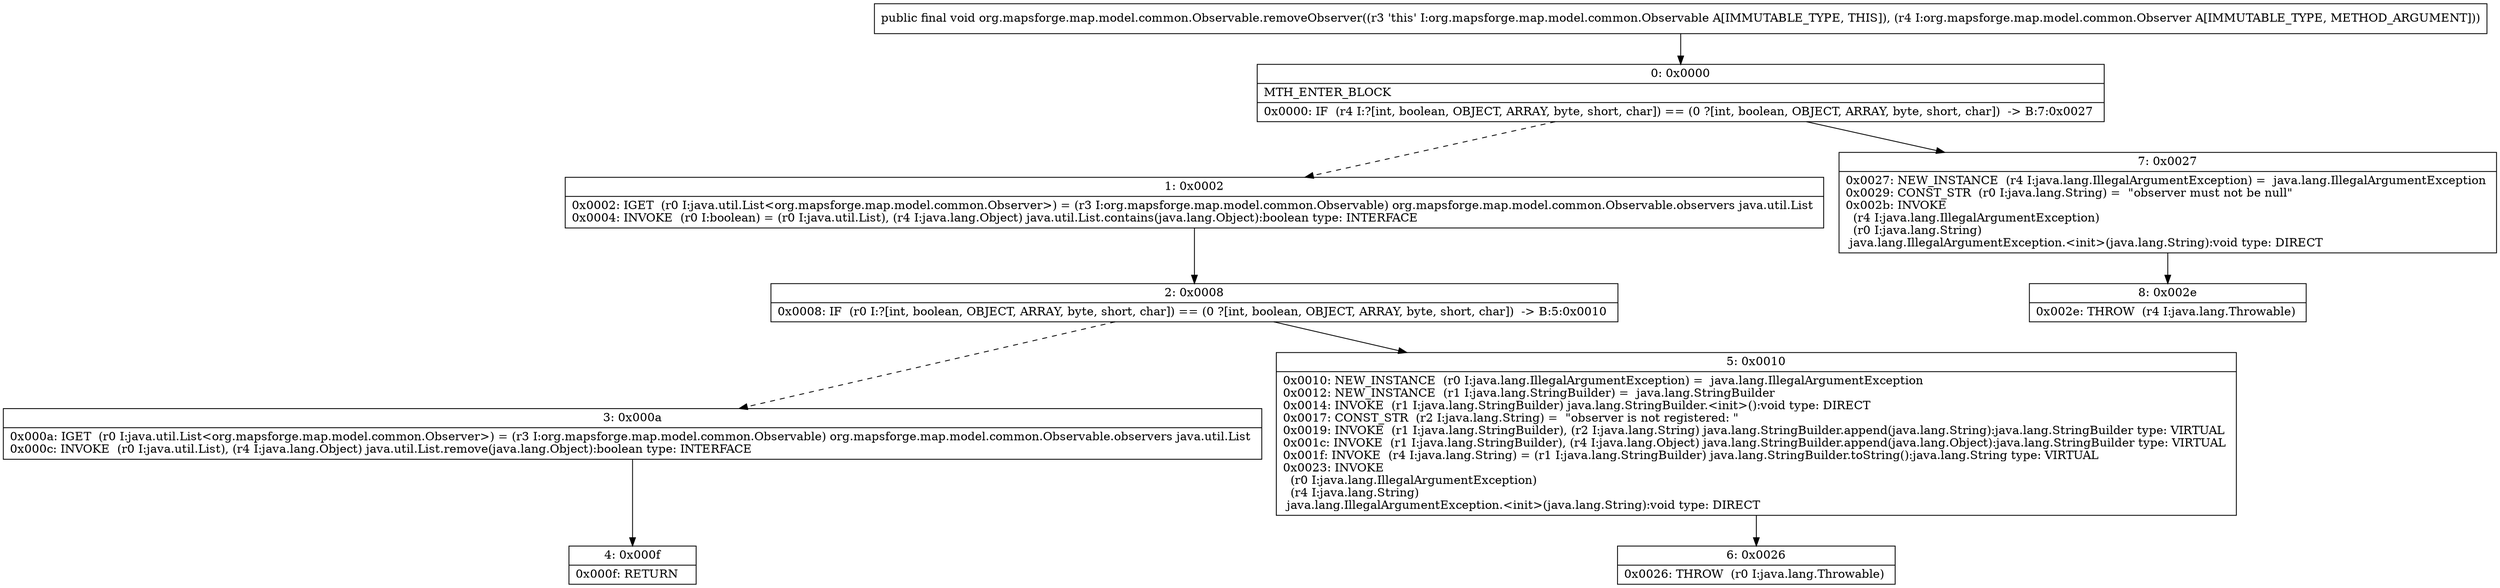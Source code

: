 digraph "CFG fororg.mapsforge.map.model.common.Observable.removeObserver(Lorg\/mapsforge\/map\/model\/common\/Observer;)V" {
Node_0 [shape=record,label="{0\:\ 0x0000|MTH_ENTER_BLOCK\l|0x0000: IF  (r4 I:?[int, boolean, OBJECT, ARRAY, byte, short, char]) == (0 ?[int, boolean, OBJECT, ARRAY, byte, short, char])  \-\> B:7:0x0027 \l}"];
Node_1 [shape=record,label="{1\:\ 0x0002|0x0002: IGET  (r0 I:java.util.List\<org.mapsforge.map.model.common.Observer\>) = (r3 I:org.mapsforge.map.model.common.Observable) org.mapsforge.map.model.common.Observable.observers java.util.List \l0x0004: INVOKE  (r0 I:boolean) = (r0 I:java.util.List), (r4 I:java.lang.Object) java.util.List.contains(java.lang.Object):boolean type: INTERFACE \l}"];
Node_2 [shape=record,label="{2\:\ 0x0008|0x0008: IF  (r0 I:?[int, boolean, OBJECT, ARRAY, byte, short, char]) == (0 ?[int, boolean, OBJECT, ARRAY, byte, short, char])  \-\> B:5:0x0010 \l}"];
Node_3 [shape=record,label="{3\:\ 0x000a|0x000a: IGET  (r0 I:java.util.List\<org.mapsforge.map.model.common.Observer\>) = (r3 I:org.mapsforge.map.model.common.Observable) org.mapsforge.map.model.common.Observable.observers java.util.List \l0x000c: INVOKE  (r0 I:java.util.List), (r4 I:java.lang.Object) java.util.List.remove(java.lang.Object):boolean type: INTERFACE \l}"];
Node_4 [shape=record,label="{4\:\ 0x000f|0x000f: RETURN   \l}"];
Node_5 [shape=record,label="{5\:\ 0x0010|0x0010: NEW_INSTANCE  (r0 I:java.lang.IllegalArgumentException) =  java.lang.IllegalArgumentException \l0x0012: NEW_INSTANCE  (r1 I:java.lang.StringBuilder) =  java.lang.StringBuilder \l0x0014: INVOKE  (r1 I:java.lang.StringBuilder) java.lang.StringBuilder.\<init\>():void type: DIRECT \l0x0017: CONST_STR  (r2 I:java.lang.String) =  \"observer is not registered: \" \l0x0019: INVOKE  (r1 I:java.lang.StringBuilder), (r2 I:java.lang.String) java.lang.StringBuilder.append(java.lang.String):java.lang.StringBuilder type: VIRTUAL \l0x001c: INVOKE  (r1 I:java.lang.StringBuilder), (r4 I:java.lang.Object) java.lang.StringBuilder.append(java.lang.Object):java.lang.StringBuilder type: VIRTUAL \l0x001f: INVOKE  (r4 I:java.lang.String) = (r1 I:java.lang.StringBuilder) java.lang.StringBuilder.toString():java.lang.String type: VIRTUAL \l0x0023: INVOKE  \l  (r0 I:java.lang.IllegalArgumentException)\l  (r4 I:java.lang.String)\l java.lang.IllegalArgumentException.\<init\>(java.lang.String):void type: DIRECT \l}"];
Node_6 [shape=record,label="{6\:\ 0x0026|0x0026: THROW  (r0 I:java.lang.Throwable) \l}"];
Node_7 [shape=record,label="{7\:\ 0x0027|0x0027: NEW_INSTANCE  (r4 I:java.lang.IllegalArgumentException) =  java.lang.IllegalArgumentException \l0x0029: CONST_STR  (r0 I:java.lang.String) =  \"observer must not be null\" \l0x002b: INVOKE  \l  (r4 I:java.lang.IllegalArgumentException)\l  (r0 I:java.lang.String)\l java.lang.IllegalArgumentException.\<init\>(java.lang.String):void type: DIRECT \l}"];
Node_8 [shape=record,label="{8\:\ 0x002e|0x002e: THROW  (r4 I:java.lang.Throwable) \l}"];
MethodNode[shape=record,label="{public final void org.mapsforge.map.model.common.Observable.removeObserver((r3 'this' I:org.mapsforge.map.model.common.Observable A[IMMUTABLE_TYPE, THIS]), (r4 I:org.mapsforge.map.model.common.Observer A[IMMUTABLE_TYPE, METHOD_ARGUMENT])) }"];
MethodNode -> Node_0;
Node_0 -> Node_1[style=dashed];
Node_0 -> Node_7;
Node_1 -> Node_2;
Node_2 -> Node_3[style=dashed];
Node_2 -> Node_5;
Node_3 -> Node_4;
Node_5 -> Node_6;
Node_7 -> Node_8;
}

